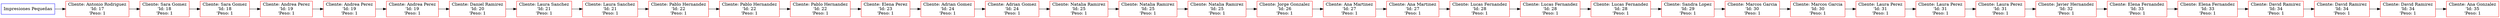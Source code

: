  digraph G {
 rankdir=LR;
 inicio [label="Impresiones Pequeñas", color="blue", shape="rectangle"];
 node0 [label="Cliente: Antonio Rodriguez\n'Id: 17\n'Peso: 1", color="red", shape="rectangle"];
 inicio -> node0 [dir="forward"];
 node1 [label="Cliente: Sara Gomez\n'Id: 18\n'Peso: 1", color="red", shape="rectangle"];
 node0 -> node1 [dir="forward"];
 node2 [label="Cliente: Sara Gomez\n'Id: 18\n'Peso: 1", color="red", shape="rectangle"];
 node1 -> node2 [dir="forward"];
 node3 [label="Cliente: Andrea Perez\n'Id: 19\n'Peso: 1", color="red", shape="rectangle"];
 node2 -> node3 [dir="forward"];
 node4 [label="Cliente: Andrea Perez\n'Id: 19\n'Peso: 1", color="red", shape="rectangle"];
 node3 -> node4 [dir="forward"];
 node5 [label="Cliente: Andrea Perez\n'Id: 19\n'Peso: 1", color="red", shape="rectangle"];
 node4 -> node5 [dir="forward"];
 node6 [label="Cliente: Daniel Ramirez\n'Id: 20\n'Peso: 1", color="red", shape="rectangle"];
 node5 -> node6 [dir="forward"];
 node7 [label="Cliente: Laura Sanchez\n'Id: 21\n'Peso: 1", color="red", shape="rectangle"];
 node6 -> node7 [dir="forward"];
 node8 [label="Cliente: Laura Sanchez\n'Id: 21\n'Peso: 1", color="red", shape="rectangle"];
 node7 -> node8 [dir="forward"];
 node9 [label="Cliente: Pablo Hernandez\n'Id: 22\n'Peso: 1", color="red", shape="rectangle"];
 node8 -> node9 [dir="forward"];
 node10 [label="Cliente: Pablo Hernandez\n'Id: 22\n'Peso: 1", color="red", shape="rectangle"];
 node9 -> node10 [dir="forward"];
 node11 [label="Cliente: Pablo Hernandez\n'Id: 22\n'Peso: 1", color="red", shape="rectangle"];
 node10 -> node11 [dir="forward"];
 node12 [label="Cliente: Elena Perez\n'Id: 23\n'Peso: 1", color="red", shape="rectangle"];
 node11 -> node12 [dir="forward"];
 node13 [label="Cliente: Adrian Gomez\n'Id: 24\n'Peso: 1", color="red", shape="rectangle"];
 node12 -> node13 [dir="forward"];
 node14 [label="Cliente: Adrian Gomez\n'Id: 24\n'Peso: 1", color="red", shape="rectangle"];
 node13 -> node14 [dir="forward"];
 node15 [label="Cliente: Natalia Ramirez\n'Id: 25\n'Peso: 1", color="red", shape="rectangle"];
 node14 -> node15 [dir="forward"];
 node16 [label="Cliente: Natalia Ramirez\n'Id: 25\n'Peso: 1", color="red", shape="rectangle"];
 node15 -> node16 [dir="forward"];
 node17 [label="Cliente: Natalia Ramirez\n'Id: 25\n'Peso: 1", color="red", shape="rectangle"];
 node16 -> node17 [dir="forward"];
 node18 [label="Cliente: Jorge Gonzalez\n'Id: 26\n'Peso: 1", color="red", shape="rectangle"];
 node17 -> node18 [dir="forward"];
 node19 [label="Cliente: Ana Martinez\n'Id: 27\n'Peso: 1", color="red", shape="rectangle"];
 node18 -> node19 [dir="forward"];
 node20 [label="Cliente: Ana Martinez\n'Id: 27\n'Peso: 1", color="red", shape="rectangle"];
 node19 -> node20 [dir="forward"];
 node21 [label="Cliente: Lucas Fernandez\n'Id: 28\n'Peso: 1", color="red", shape="rectangle"];
 node20 -> node21 [dir="forward"];
 node22 [label="Cliente: Lucas Fernandez\n'Id: 28\n'Peso: 1", color="red", shape="rectangle"];
 node21 -> node22 [dir="forward"];
 node23 [label="Cliente: Lucas Fernandez\n'Id: 28\n'Peso: 1", color="red", shape="rectangle"];
 node22 -> node23 [dir="forward"];
 node24 [label="Cliente: Sandra Lopez\n'Id: 29\n'Peso: 1", color="red", shape="rectangle"];
 node23 -> node24 [dir="forward"];
 node25 [label="Cliente: Marcos Garcia\n'Id: 30\n'Peso: 1", color="red", shape="rectangle"];
 node24 -> node25 [dir="forward"];
 node26 [label="Cliente: Marcos Garcia\n'Id: 30\n'Peso: 1", color="red", shape="rectangle"];
 node25 -> node26 [dir="forward"];
 node27 [label="Cliente: Laura Perez\n'Id: 31\n'Peso: 1", color="red", shape="rectangle"];
 node26 -> node27 [dir="forward"];
 node28 [label="Cliente: Laura Perez\n'Id: 31\n'Peso: 1", color="red", shape="rectangle"];
 node27 -> node28 [dir="forward"];
 node29 [label="Cliente: Laura Perez\n'Id: 31\n'Peso: 1", color="red", shape="rectangle"];
 node28 -> node29 [dir="forward"];
 node30 [label="Cliente: Javier Hernandez\n'Id: 32\n'Peso: 1", color="red", shape="rectangle"];
 node29 -> node30 [dir="forward"];
 node31 [label="Cliente: Elena Fernandez\n'Id: 33\n'Peso: 1", color="red", shape="rectangle"];
 node30 -> node31 [dir="forward"];
 node32 [label="Cliente: Elena Fernandez\n'Id: 33\n'Peso: 1", color="red", shape="rectangle"];
 node31 -> node32 [dir="forward"];
 node33 [label="Cliente: David Ramirez\n'Id: 34\n'Peso: 1", color="red", shape="rectangle"];
 node32 -> node33 [dir="forward"];
 node34 [label="Cliente: David Ramirez\n'Id: 34\n'Peso: 1", color="red", shape="rectangle"];
 node33 -> node34 [dir="forward"];
 node35 [label="Cliente: David Ramirez\n'Id: 34\n'Peso: 1", color="red", shape="rectangle"];
 node34 -> node35 [dir="forward"];
 node36 [label="Cliente: Ana Gonzalez\n'Id: 35\n'Peso: 1", color="red", shape="rectangle"];
 node35 -> node36 [dir="forward"];
 }
